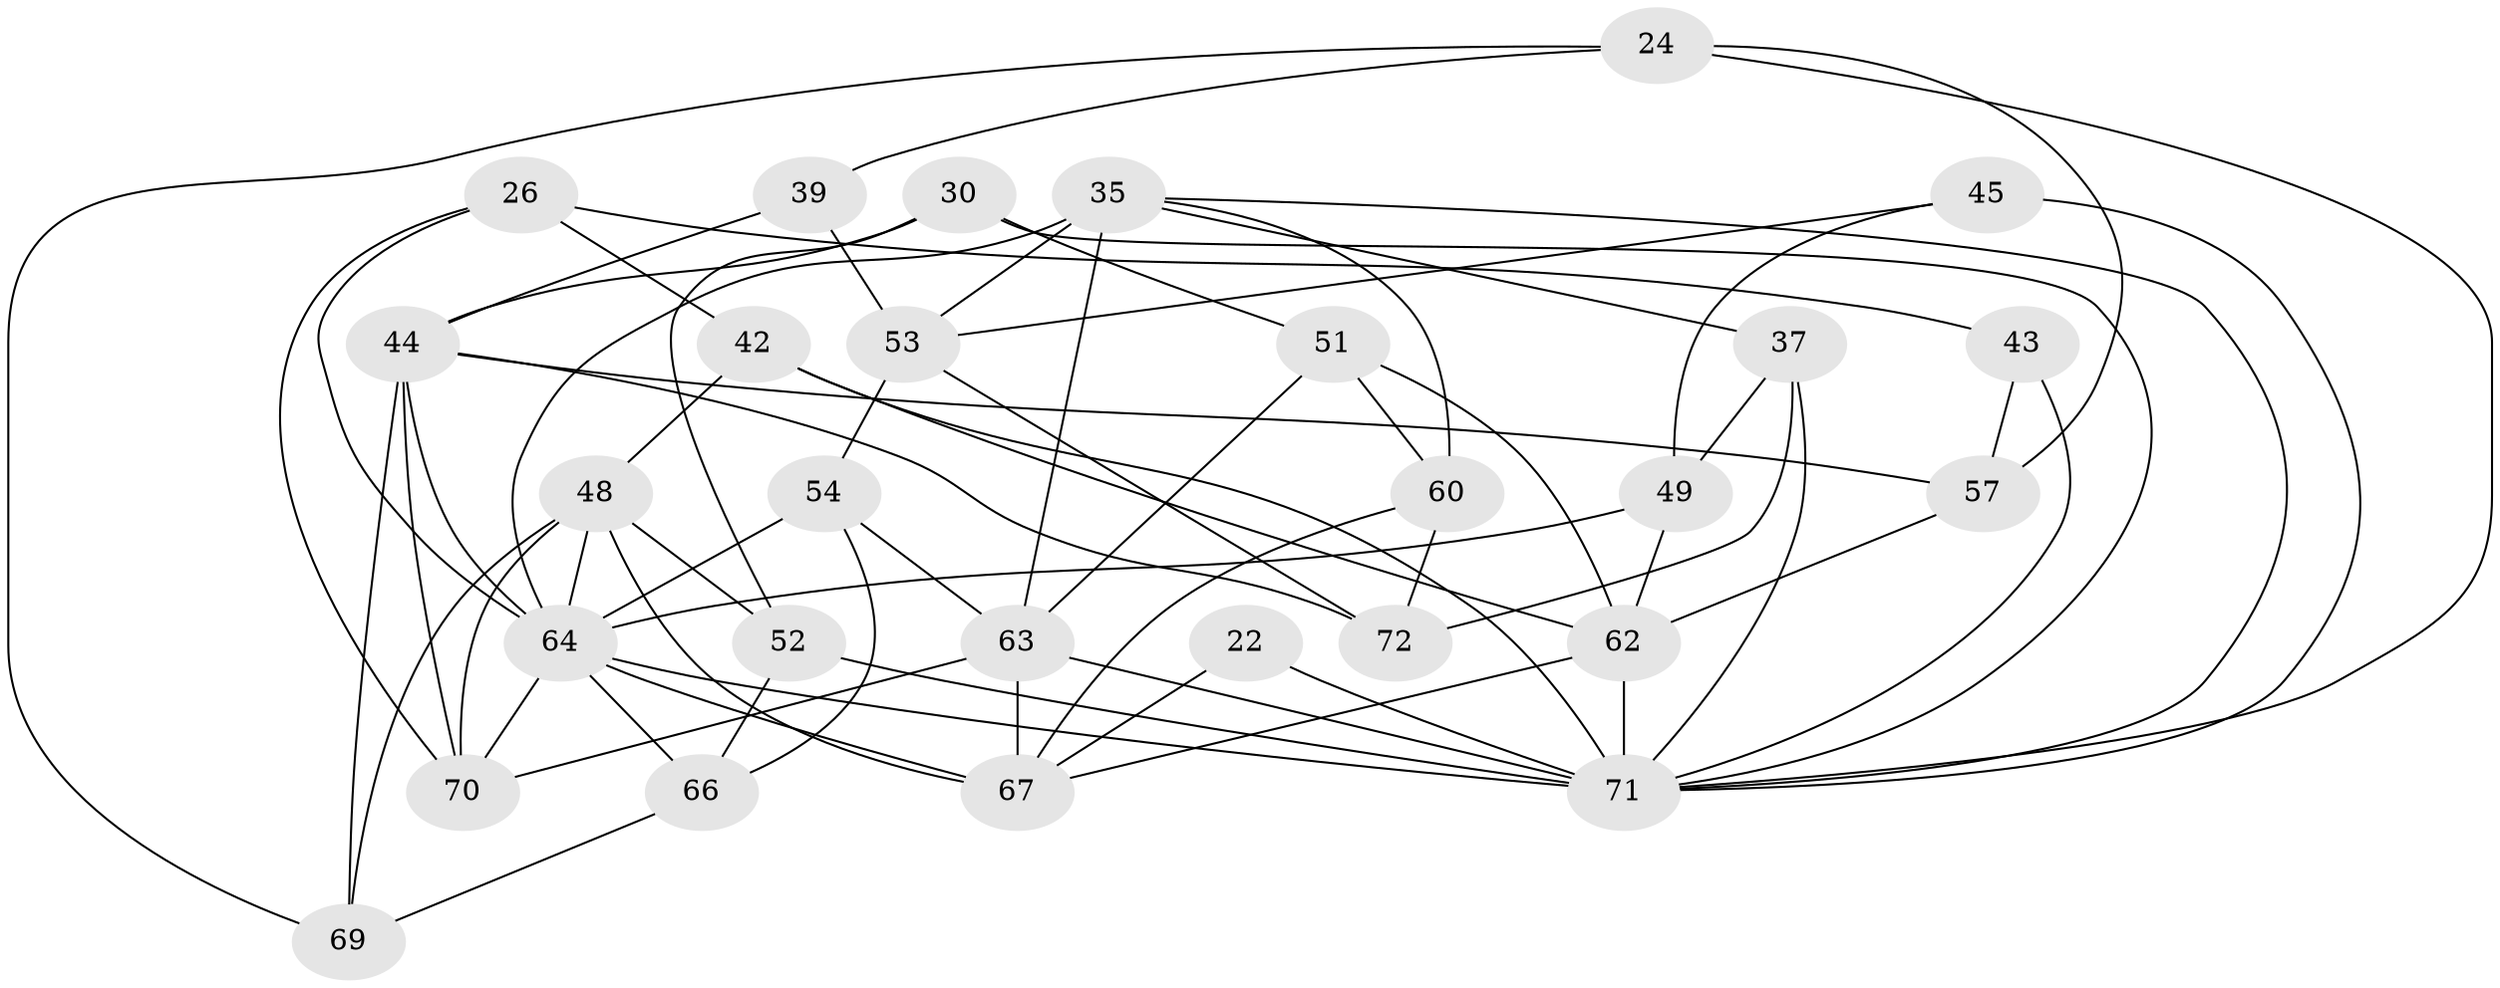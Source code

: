// original degree distribution, {4: 1.0}
// Generated by graph-tools (version 1.1) at 2025/02/03/04/25 22:02:03]
// undirected, 28 vertices, 68 edges
graph export_dot {
graph [start="1"]
  node [color=gray90,style=filled];
  22;
  24;
  26;
  30;
  35 [super="+17+31"];
  37;
  39;
  42;
  43;
  44 [super="+19+41"];
  45;
  48 [super="+6+33"];
  49;
  51;
  52;
  53 [super="+4"];
  54 [super="+47"];
  57;
  60;
  62 [super="+7+27+38"];
  63 [super="+9"];
  64 [super="+8+36+29+56"];
  66 [super="+12"];
  67 [super="+65+59+32"];
  69 [super="+58"];
  70 [super="+68+55"];
  71 [super="+61+34"];
  72;
  22 -- 71 [weight=2];
  22 -- 67 [weight=2];
  24 -- 39;
  24 -- 69;
  24 -- 57;
  24 -- 71;
  26 -- 70;
  26 -- 42;
  26 -- 43;
  26 -- 64;
  30 -- 52;
  30 -- 51;
  30 -- 44;
  30 -- 71;
  35 -- 60;
  35 -- 64 [weight=2];
  35 -- 37;
  35 -- 63 [weight=2];
  35 -- 53;
  35 -- 71;
  37 -- 49;
  37 -- 72;
  37 -- 71;
  39 -- 53 [weight=2];
  39 -- 44;
  42 -- 48;
  42 -- 71;
  42 -- 62;
  43 -- 57;
  43 -- 71 [weight=2];
  44 -- 64 [weight=3];
  44 -- 70 [weight=2];
  44 -- 72;
  44 -- 69;
  44 -- 57;
  45 -- 53;
  45 -- 49;
  45 -- 71 [weight=2];
  48 -- 69 [weight=2];
  48 -- 52;
  48 -- 67;
  48 -- 64 [weight=2];
  48 -- 70 [weight=3];
  49 -- 62;
  49 -- 64;
  51 -- 60;
  51 -- 63;
  51 -- 62;
  52 -- 66;
  52 -- 71;
  53 -- 72;
  53 -- 54;
  54 -- 64 [weight=2];
  54 -- 66 [weight=2];
  54 -- 63;
  57 -- 62;
  60 -- 72;
  60 -- 67;
  62 -- 67 [weight=4];
  62 -- 71 [weight=2];
  63 -- 67 [weight=4];
  63 -- 70 [weight=3];
  63 -- 71;
  64 -- 67 [weight=4];
  64 -- 66;
  64 -- 71 [weight=3];
  64 -- 70;
  66 -- 69 [weight=2];
}
